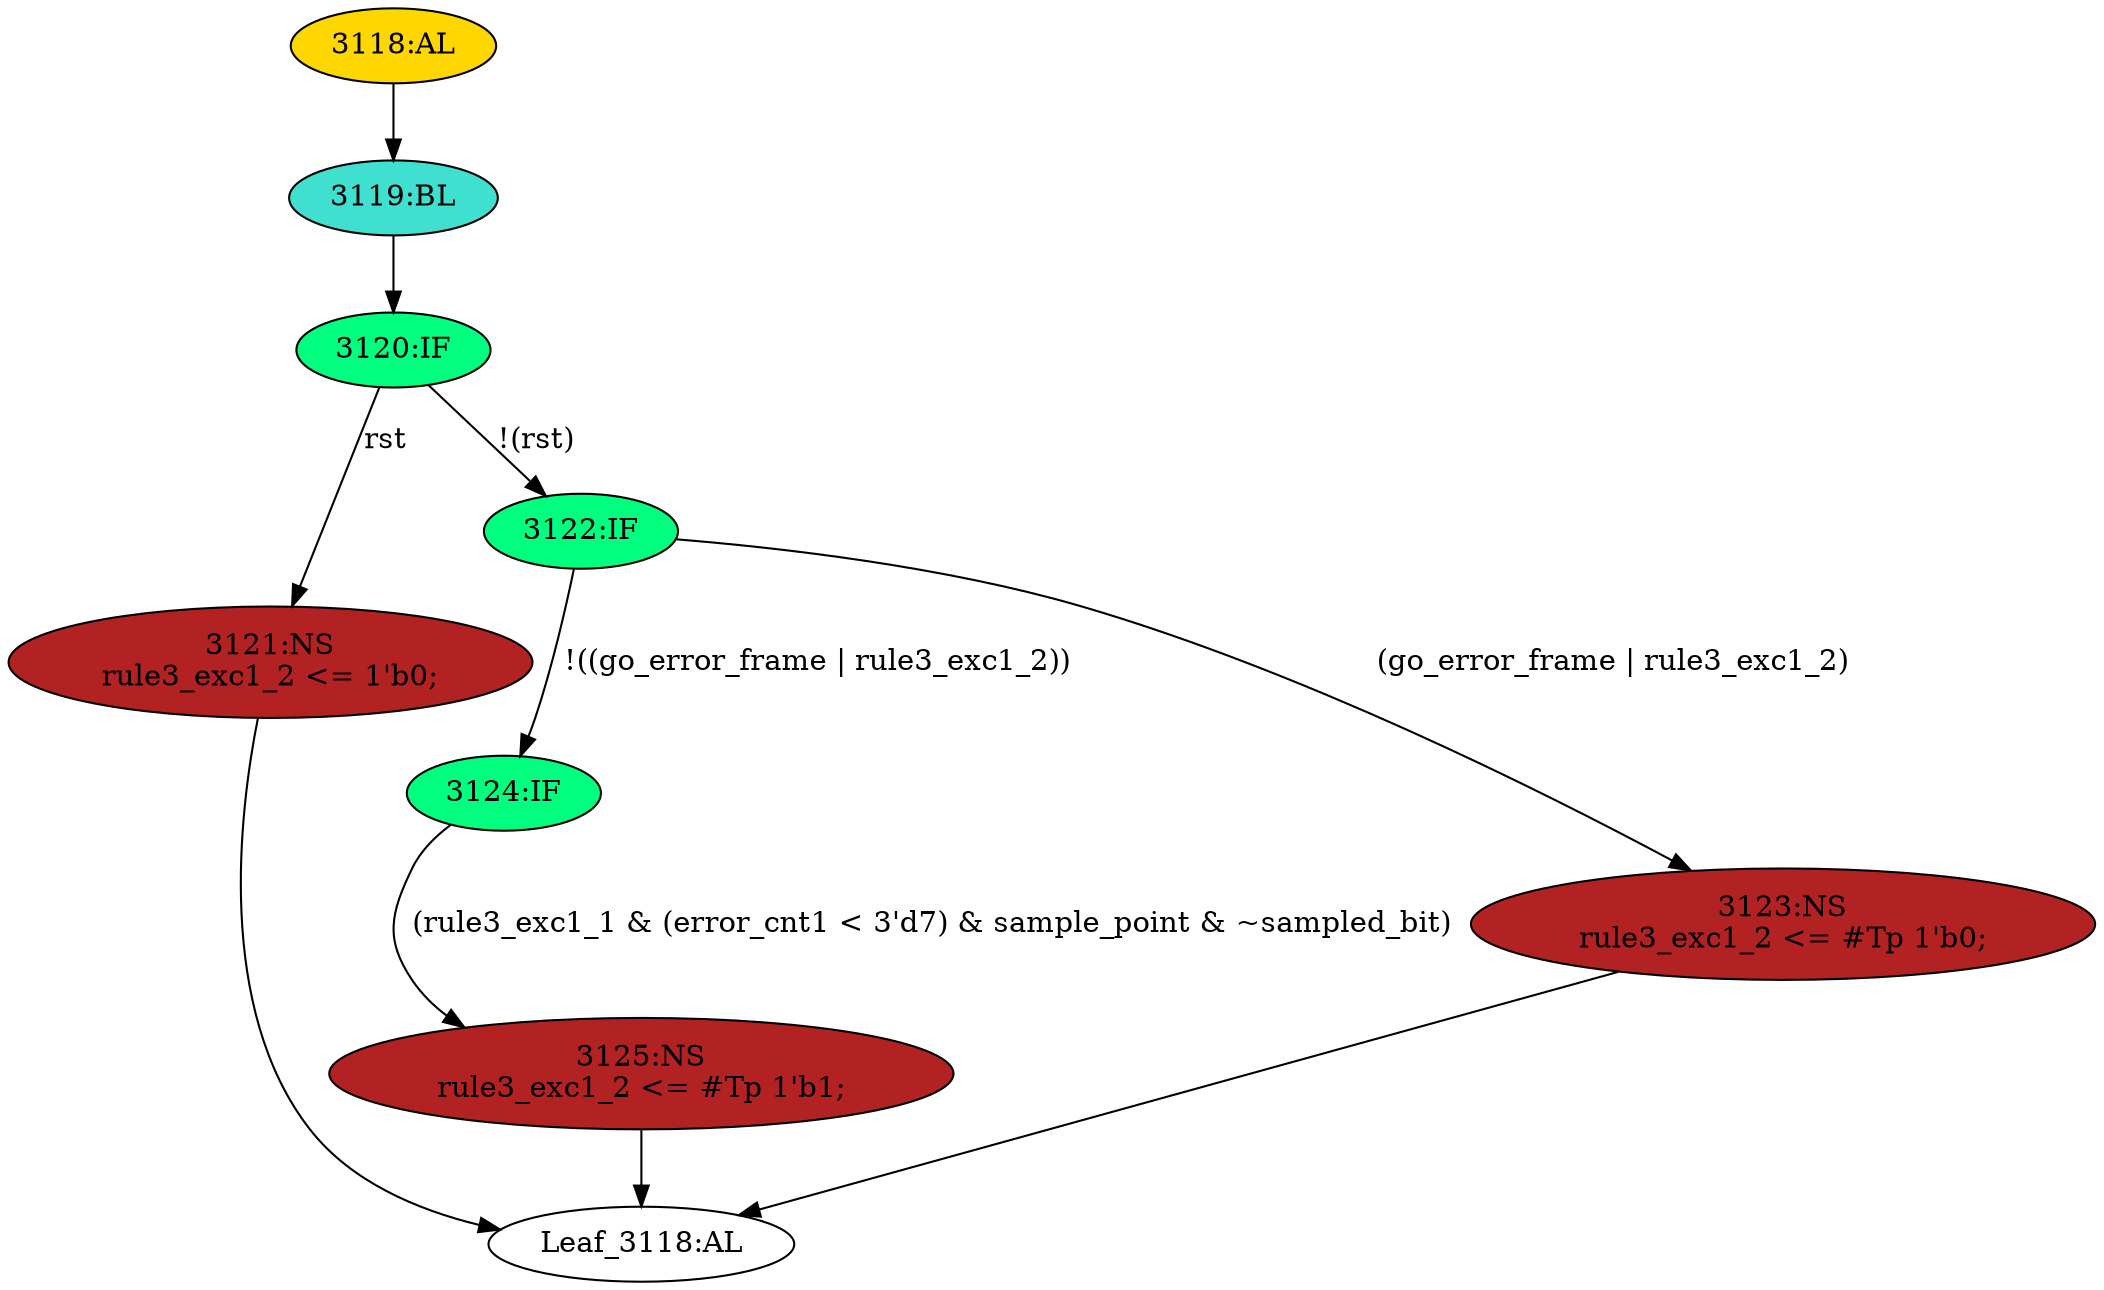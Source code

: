 strict digraph "" {
	node [label="\N"];
	"3118:AL"	 [ast="<pyverilog.vparser.ast.Always object at 0x7f44f6946250>",
		clk_sens=True,
		fillcolor=gold,
		label="3118:AL",
		sens="['clk', 'rst']",
		statements="[]",
		style=filled,
		typ=Always,
		use_var="['rule3_exc1_2', 'rule3_exc1_1', 'error_cnt1', 'sampled_bit', 'go_error_frame', 'sample_point', 'rst']"];
	"3119:BL"	 [ast="<pyverilog.vparser.ast.Block object at 0x7f44f69463d0>",
		fillcolor=turquoise,
		label="3119:BL",
		statements="[]",
		style=filled,
		typ=Block];
	"3118:AL" -> "3119:BL"	 [cond="[]",
		lineno=None];
	"Leaf_3118:AL"	 [def_var="['rule3_exc1_2']",
		label="Leaf_3118:AL"];
	"3120:IF"	 [ast="<pyverilog.vparser.ast.IfStatement object at 0x7f44f6946410>",
		fillcolor=springgreen,
		label="3120:IF",
		statements="[]",
		style=filled,
		typ=IfStatement];
	"3119:BL" -> "3120:IF"	 [cond="[]",
		lineno=None];
	"3121:NS"	 [ast="<pyverilog.vparser.ast.NonblockingSubstitution object at 0x7f44f6946c10>",
		fillcolor=firebrick,
		label="3121:NS
rule3_exc1_2 <= 1'b0;",
		statements="[<pyverilog.vparser.ast.NonblockingSubstitution object at 0x7f44f6946c10>]",
		style=filled,
		typ=NonblockingSubstitution];
	"3120:IF" -> "3121:NS"	 [cond="['rst']",
		label=rst,
		lineno=3120];
	"3122:IF"	 [ast="<pyverilog.vparser.ast.IfStatement object at 0x7f44f6946450>",
		fillcolor=springgreen,
		label="3122:IF",
		statements="[]",
		style=filled,
		typ=IfStatement];
	"3120:IF" -> "3122:IF"	 [cond="['rst']",
		label="!(rst)",
		lineno=3120];
	"3124:IF"	 [ast="<pyverilog.vparser.ast.IfStatement object at 0x7f44f6946490>",
		fillcolor=springgreen,
		label="3124:IF",
		statements="[]",
		style=filled,
		typ=IfStatement];
	"3125:NS"	 [ast="<pyverilog.vparser.ast.NonblockingSubstitution object at 0x7f44f69464d0>",
		fillcolor=firebrick,
		label="3125:NS
rule3_exc1_2 <= #Tp 1'b1;",
		statements="[<pyverilog.vparser.ast.NonblockingSubstitution object at 0x7f44f69464d0>]",
		style=filled,
		typ=NonblockingSubstitution];
	"3124:IF" -> "3125:NS"	 [cond="['rule3_exc1_1', 'error_cnt1', 'sample_point', 'sampled_bit']",
		label="(rule3_exc1_1 & (error_cnt1 < 3'd7) & sample_point & ~sampled_bit)",
		lineno=3124];
	"3121:NS" -> "Leaf_3118:AL"	 [cond="[]",
		lineno=None];
	"3125:NS" -> "Leaf_3118:AL"	 [cond="[]",
		lineno=None];
	"3122:IF" -> "3124:IF"	 [cond="['go_error_frame', 'rule3_exc1_2']",
		label="!((go_error_frame | rule3_exc1_2))",
		lineno=3122];
	"3123:NS"	 [ast="<pyverilog.vparser.ast.NonblockingSubstitution object at 0x7f44f6946950>",
		fillcolor=firebrick,
		label="3123:NS
rule3_exc1_2 <= #Tp 1'b0;",
		statements="[<pyverilog.vparser.ast.NonblockingSubstitution object at 0x7f44f6946950>]",
		style=filled,
		typ=NonblockingSubstitution];
	"3122:IF" -> "3123:NS"	 [cond="['go_error_frame', 'rule3_exc1_2']",
		label="(go_error_frame | rule3_exc1_2)",
		lineno=3122];
	"3123:NS" -> "Leaf_3118:AL"	 [cond="[]",
		lineno=None];
}

